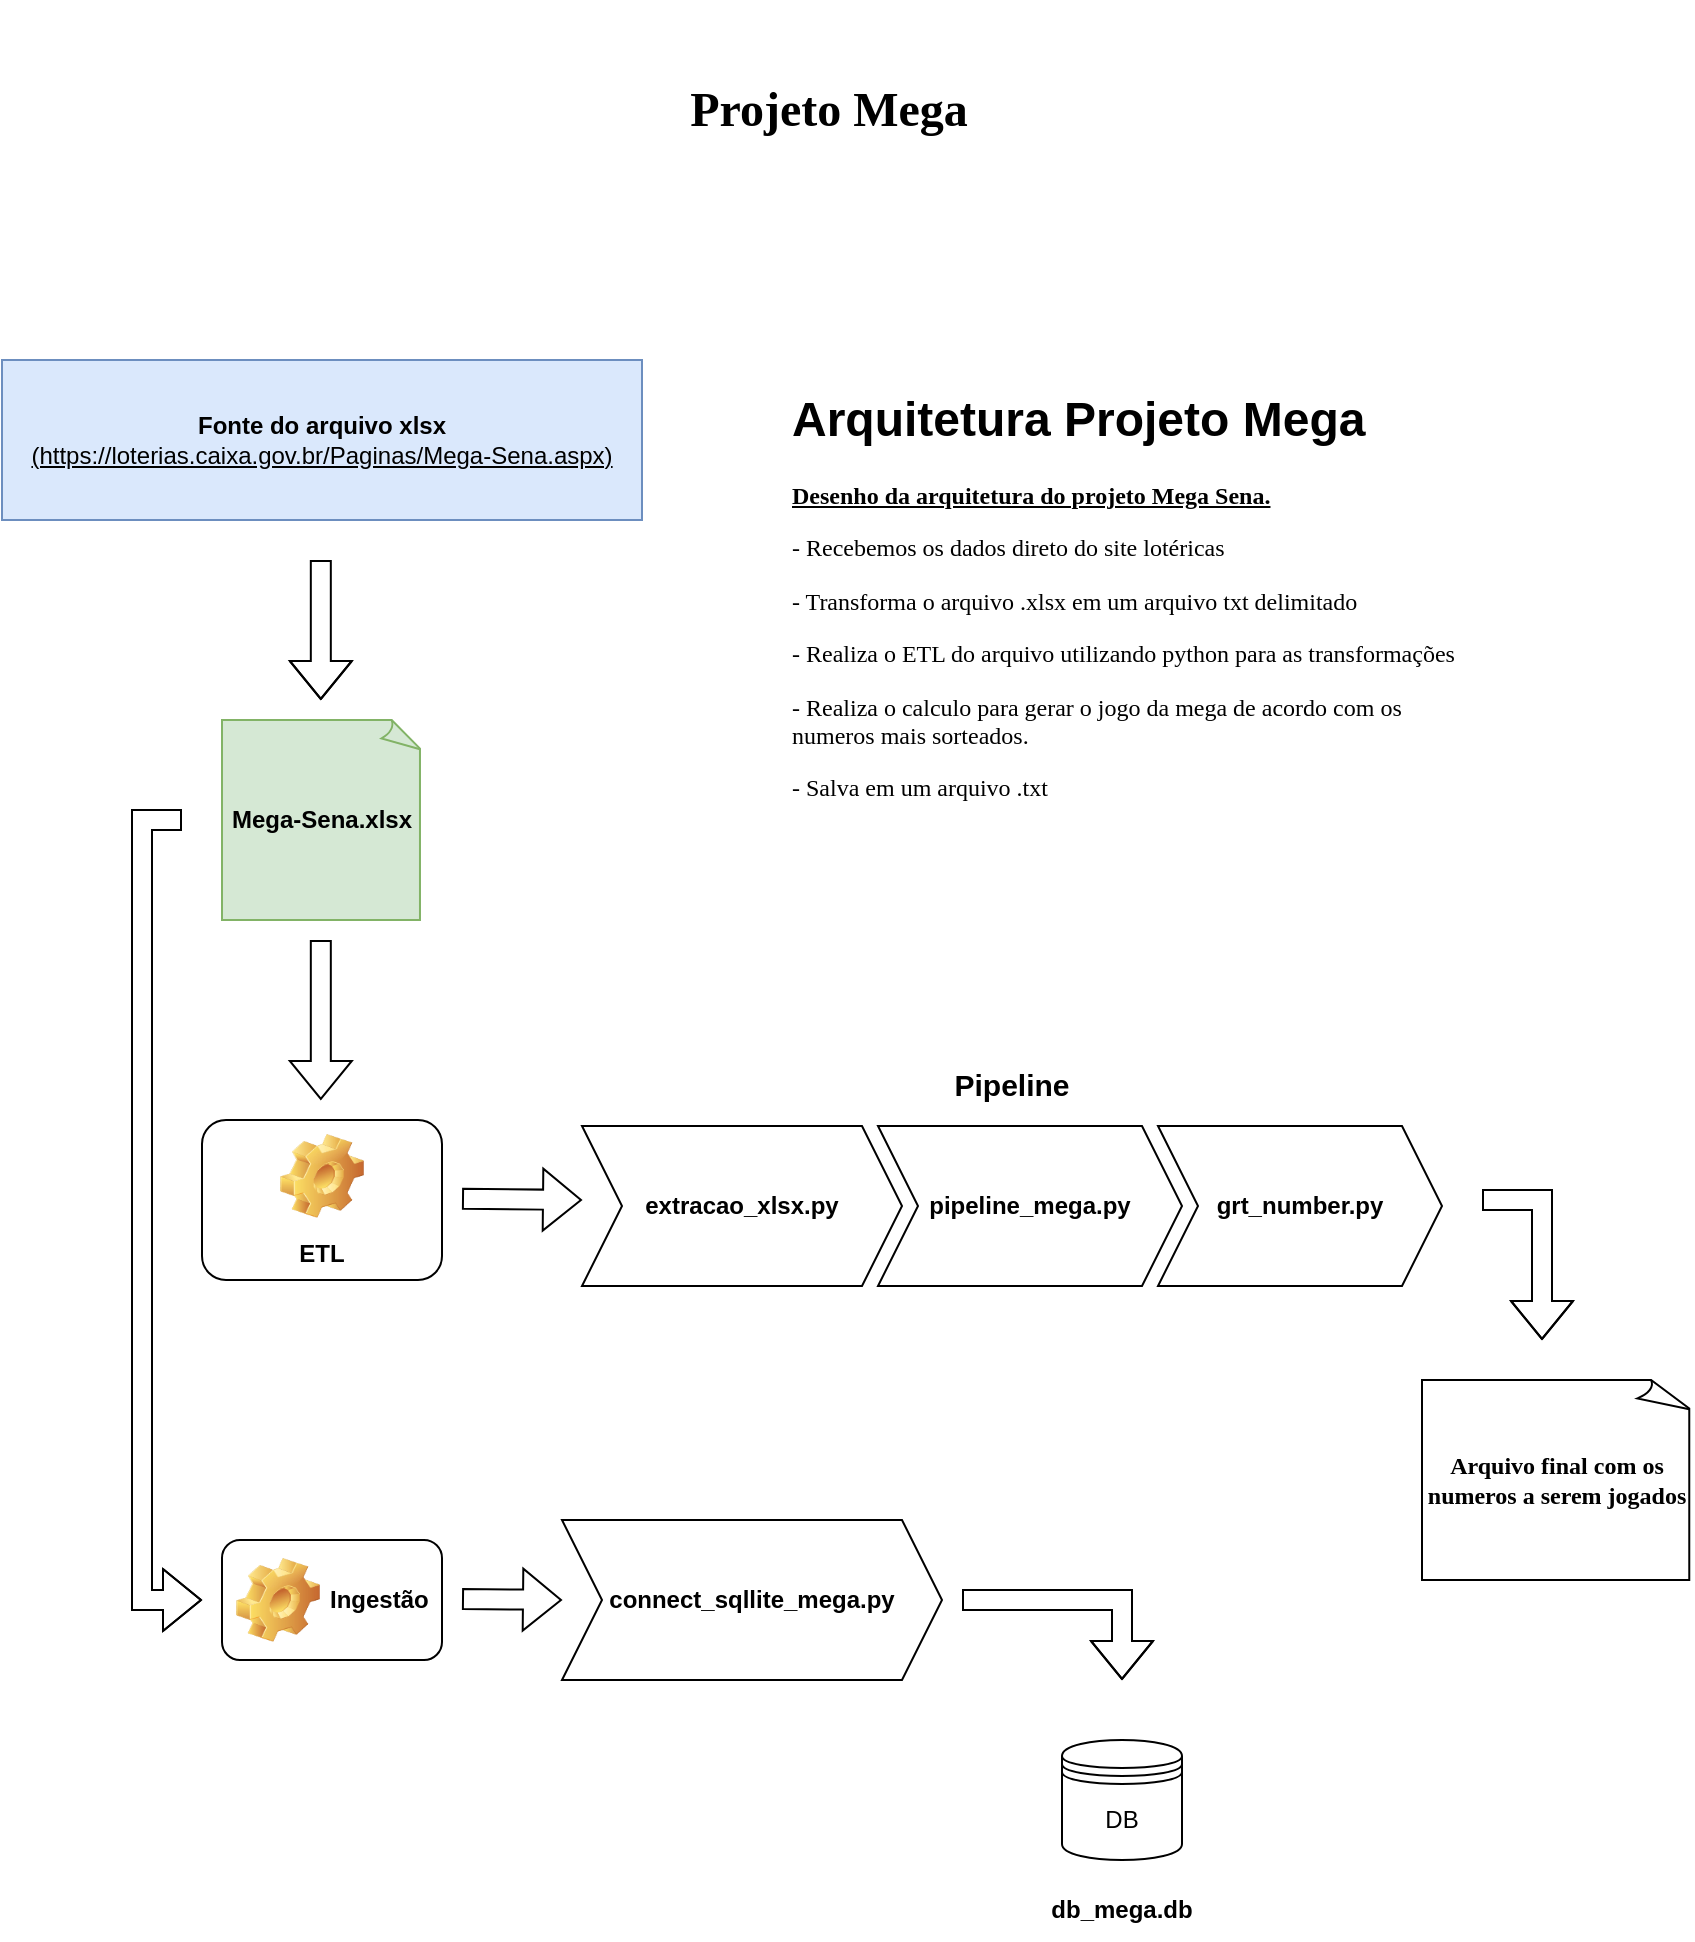 <mxfile version="22.1.7" type="github">
  <diagram name="Página-1" id="0SU0MJansGinVYgPt3Em">
    <mxGraphModel dx="880" dy="442" grid="1" gridSize="10" guides="1" tooltips="1" connect="1" arrows="1" fold="1" page="1" pageScale="1" pageWidth="827" pageHeight="1169" background="#ffffff" math="0" shadow="0">
      <root>
        <mxCell id="0" />
        <mxCell id="1" parent="0" />
        <mxCell id="cXPFrrMtKNsXjSgKLZah-1" value="&lt;div&gt;&lt;b&gt;Fonte do arquivo xlsx&lt;/b&gt;&lt;/div&gt;&lt;div&gt;&lt;u&gt;(https://loterias.caixa.gov.br/Paginas/Mega-Sena.aspx)&lt;/u&gt;&lt;br&gt;&lt;/div&gt;" style="rounded=0;whiteSpace=wrap;html=1;fillColor=#dae8fc;strokeColor=#6c8ebf;" parent="1" vertex="1">
          <mxGeometry y="190" width="320" height="80" as="geometry" />
        </mxCell>
        <mxCell id="cXPFrrMtKNsXjSgKLZah-2" value="" style="endArrow=classic;html=1;rounded=0;shape=flexArrow;" parent="1" edge="1">
          <mxGeometry width="50" height="50" relative="1" as="geometry">
            <mxPoint x="159.41" y="290" as="sourcePoint" />
            <mxPoint x="159.41" y="360" as="targetPoint" />
            <Array as="points">
              <mxPoint x="159.41" y="330" />
            </Array>
          </mxGeometry>
        </mxCell>
        <mxCell id="cXPFrrMtKNsXjSgKLZah-3" value="&lt;b&gt;Mega-Sena.xlsx&lt;/b&gt;" style="whiteSpace=wrap;html=1;shape=mxgraph.basic.document;fillColor=#d5e8d4;strokeColor=#82b366;" parent="1" vertex="1">
          <mxGeometry x="110" y="370" width="100" height="100" as="geometry" />
        </mxCell>
        <mxCell id="cXPFrrMtKNsXjSgKLZah-6" value="" style="endArrow=classic;html=1;rounded=0;shape=flexArrow;" parent="1" edge="1">
          <mxGeometry width="50" height="50" relative="1" as="geometry">
            <mxPoint x="159.41" y="480" as="sourcePoint" />
            <mxPoint x="159.41" y="560" as="targetPoint" />
          </mxGeometry>
        </mxCell>
        <mxCell id="sSL-JC1JNAgE-jJ8Iu5J-4" value="ETL" style="label;whiteSpace=wrap;html=1;align=center;verticalAlign=bottom;spacingLeft=0;spacingBottom=4;imageAlign=center;imageVerticalAlign=top;image=img/clipart/Gear_128x128.png" parent="1" vertex="1">
          <mxGeometry x="100" y="570" width="120" height="80" as="geometry" />
        </mxCell>
        <mxCell id="sSL-JC1JNAgE-jJ8Iu5J-5" value="" style="endArrow=classic;html=1;rounded=0;shape=flexArrow;" parent="1" edge="1">
          <mxGeometry width="50" height="50" relative="1" as="geometry">
            <mxPoint x="230" y="609.41" as="sourcePoint" />
            <mxPoint x="290" y="610" as="targetPoint" />
          </mxGeometry>
        </mxCell>
        <mxCell id="sSL-JC1JNAgE-jJ8Iu5J-6" value="&lt;b&gt;&lt;font style=&quot;font-size: 15px;&quot;&gt;Pipeline&lt;/font&gt;&lt;/b&gt;" style="swimlane;childLayout=stackLayout;horizontal=1;fillColor=none;horizontalStack=1;resizeParent=1;resizeParentMax=0;resizeLast=0;collapsible=0;strokeColor=none;stackBorder=10;stackSpacing=-12;resizable=1;align=center;points=[];whiteSpace=wrap;html=1;startSize=23;" parent="1" vertex="1">
          <mxGeometry x="280" y="540" width="450" height="123" as="geometry" />
        </mxCell>
        <mxCell id="sSL-JC1JNAgE-jJ8Iu5J-7" value="&lt;b&gt;extracao_xlsx.py&lt;/b&gt;" style="shape=step;perimeter=stepPerimeter;fixedSize=1;points=[];whiteSpace=wrap;html=1;" parent="sSL-JC1JNAgE-jJ8Iu5J-6" vertex="1">
          <mxGeometry x="10" y="33" width="160" height="80" as="geometry" />
        </mxCell>
        <mxCell id="sSL-JC1JNAgE-jJ8Iu5J-8" value="&lt;b&gt;pipeline_mega.py&lt;/b&gt;" style="shape=step;perimeter=stepPerimeter;fixedSize=1;points=[];whiteSpace=wrap;html=1;" parent="sSL-JC1JNAgE-jJ8Iu5J-6" vertex="1">
          <mxGeometry x="158" y="33" width="152" height="80" as="geometry" />
        </mxCell>
        <mxCell id="sSL-JC1JNAgE-jJ8Iu5J-9" value="&lt;b&gt;grt_number.py&lt;/b&gt;" style="shape=step;perimeter=stepPerimeter;fixedSize=1;points=[];whiteSpace=wrap;html=1;" parent="sSL-JC1JNAgE-jJ8Iu5J-6" vertex="1">
          <mxGeometry x="298" y="33" width="142" height="80" as="geometry" />
        </mxCell>
        <mxCell id="sSL-JC1JNAgE-jJ8Iu5J-16" value="&lt;h1&gt;Arquitetura Projeto Mega&lt;br&gt;&lt;/h1&gt;&lt;p&gt;&lt;b&gt;&lt;font face=&quot;Comic Sans MS&quot;&gt;&lt;u&gt;Desenho da arquitetura do projeto Mega Sena.&lt;/u&gt;&lt;/font&gt;&lt;/b&gt;&lt;/p&gt;&lt;p&gt;&lt;font face=&quot;Comic Sans MS&quot;&gt;- Recebemos os dados direto do site lotéricas&lt;/font&gt;&lt;/p&gt;&lt;p&gt;&lt;font face=&quot;Comic Sans MS&quot;&gt;- Transforma o arquivo .xlsx em um arquivo txt delimitado&lt;/font&gt;&lt;/p&gt;&lt;p&gt;&lt;font face=&quot;Comic Sans MS&quot;&gt;- Realiza o ETL do arquivo utilizando python para as transformações&lt;/font&gt;&lt;/p&gt;&lt;p&gt;&lt;font face=&quot;Comic Sans MS&quot;&gt;- Realiza o calculo para gerar o jogo da mega de acordo com os numeros mais sorteados.&lt;/font&gt;&lt;/p&gt;&lt;p&gt;&lt;font face=&quot;Comic Sans MS&quot;&gt;- Salva em um arquivo .txt &lt;/font&gt;&lt;br&gt;&lt;/p&gt;&lt;p&gt;&lt;br&gt;&lt;/p&gt;" style="text;html=1;strokeColor=none;fillColor=default;spacing=5;spacingTop=-20;whiteSpace=wrap;overflow=hidden;rounded=0;" parent="1" vertex="1">
          <mxGeometry x="390" y="200" width="356" height="250" as="geometry" />
        </mxCell>
        <mxCell id="sSL-JC1JNAgE-jJ8Iu5J-17" value="&lt;h1&gt;&lt;font face=&quot;Comic Sans MS&quot;&gt;Projeto Mega&lt;/font&gt;&lt;/h1&gt;" style="text;html=1;strokeColor=none;fillColor=none;align=center;verticalAlign=middle;whiteSpace=wrap;rounded=0;" parent="1" vertex="1">
          <mxGeometry x="203" y="10" width="421" height="110" as="geometry" />
        </mxCell>
        <mxCell id="sSL-JC1JNAgE-jJ8Iu5J-18" value="&lt;b&gt;&lt;font face=&quot;Comic Sans MS&quot;&gt;Arquivo final com os numeros a serem jogados&lt;/font&gt;&lt;/b&gt;" style="whiteSpace=wrap;html=1;shape=mxgraph.basic.document" parent="1" vertex="1">
          <mxGeometry x="710" y="700" width="135" height="100" as="geometry" />
        </mxCell>
        <mxCell id="_lHBxsDhiBUD5J0pInxX-3" value="" style="edgeStyle=segmentEdgeStyle;endArrow=classic;html=1;curved=0;rounded=0;shape=flexArrow;" edge="1" parent="1">
          <mxGeometry width="50" height="50" relative="1" as="geometry">
            <mxPoint x="90" y="420" as="sourcePoint" />
            <mxPoint x="100" y="810" as="targetPoint" />
            <Array as="points">
              <mxPoint x="70" y="420" />
              <mxPoint x="70" y="810" />
            </Array>
          </mxGeometry>
        </mxCell>
        <mxCell id="_lHBxsDhiBUD5J0pInxX-4" value="Ingestão" style="label;whiteSpace=wrap;html=1;image=img/clipart/Gear_128x128.png" vertex="1" parent="1">
          <mxGeometry x="110" y="780" width="110" height="60" as="geometry" />
        </mxCell>
        <mxCell id="_lHBxsDhiBUD5J0pInxX-5" value="&lt;b&gt;connect_sqllite_mega.py&lt;/b&gt;" style="shape=step;perimeter=stepPerimeter;whiteSpace=wrap;html=1;fixedSize=1;" vertex="1" parent="1">
          <mxGeometry x="280" y="770" width="190" height="80" as="geometry" />
        </mxCell>
        <mxCell id="_lHBxsDhiBUD5J0pInxX-6" value="" style="endArrow=classic;html=1;rounded=0;shape=flexArrow;" edge="1" parent="1">
          <mxGeometry width="50" height="50" relative="1" as="geometry">
            <mxPoint x="230" y="809.5" as="sourcePoint" />
            <mxPoint x="280" y="810" as="targetPoint" />
          </mxGeometry>
        </mxCell>
        <mxCell id="_lHBxsDhiBUD5J0pInxX-7" value="" style="edgeStyle=segmentEdgeStyle;endArrow=classic;html=1;curved=0;rounded=0;shape=flexArrow;" edge="1" parent="1">
          <mxGeometry width="50" height="50" relative="1" as="geometry">
            <mxPoint x="480" y="810" as="sourcePoint" />
            <mxPoint x="560" y="850" as="targetPoint" />
          </mxGeometry>
        </mxCell>
        <mxCell id="_lHBxsDhiBUD5J0pInxX-8" value="DB" style="shape=datastore;whiteSpace=wrap;html=1;" vertex="1" parent="1">
          <mxGeometry x="530" y="880" width="60" height="60" as="geometry" />
        </mxCell>
        <mxCell id="_lHBxsDhiBUD5J0pInxX-9" value="&lt;b&gt;db_mega.db&lt;/b&gt;" style="text;html=1;strokeColor=none;fillColor=none;align=center;verticalAlign=middle;whiteSpace=wrap;rounded=0;" vertex="1" parent="1">
          <mxGeometry x="530" y="950" width="60" height="30" as="geometry" />
        </mxCell>
        <mxCell id="_lHBxsDhiBUD5J0pInxX-10" value="" style="edgeStyle=segmentEdgeStyle;endArrow=classic;html=1;curved=0;rounded=0;shape=flexArrow;" edge="1" parent="1">
          <mxGeometry width="50" height="50" relative="1" as="geometry">
            <mxPoint x="740" y="610" as="sourcePoint" />
            <mxPoint x="770" y="680" as="targetPoint" />
          </mxGeometry>
        </mxCell>
      </root>
    </mxGraphModel>
  </diagram>
</mxfile>
